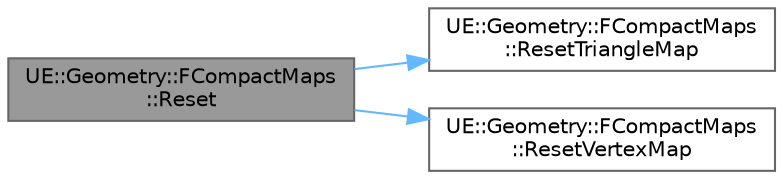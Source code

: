 digraph "UE::Geometry::FCompactMaps::Reset"
{
 // INTERACTIVE_SVG=YES
 // LATEX_PDF_SIZE
  bgcolor="transparent";
  edge [fontname=Helvetica,fontsize=10,labelfontname=Helvetica,labelfontsize=10];
  node [fontname=Helvetica,fontsize=10,shape=box,height=0.2,width=0.4];
  rankdir="LR";
  Node1 [id="Node000001",label="UE::Geometry::FCompactMaps\l::Reset",height=0.2,width=0.4,color="gray40", fillcolor="grey60", style="filled", fontcolor="black",tooltip="Resize vertex and triangle maps, and initialize with InvalidID."];
  Node1 -> Node2 [id="edge1_Node000001_Node000002",color="steelblue1",style="solid",tooltip=" "];
  Node2 [id="Node000002",label="UE::Geometry::FCompactMaps\l::ResetTriangleMap",height=0.2,width=0.4,color="grey40", fillcolor="white", style="filled",URL="$d0/d61/classUE_1_1Geometry_1_1FCompactMaps.html#a1ec046d76864798ff2db808d40787cfc",tooltip="Resize triangle map, and optionally initialize with InvalidID."];
  Node1 -> Node3 [id="edge2_Node000001_Node000003",color="steelblue1",style="solid",tooltip=" "];
  Node3 [id="Node000003",label="UE::Geometry::FCompactMaps\l::ResetVertexMap",height=0.2,width=0.4,color="grey40", fillcolor="white", style="filled",URL="$d0/d61/classUE_1_1Geometry_1_1FCompactMaps.html#aa2cb3609ab1e7af851e9d54feb695493",tooltip="Resize vertex map, and optionally initialize with InvalidID."];
}

